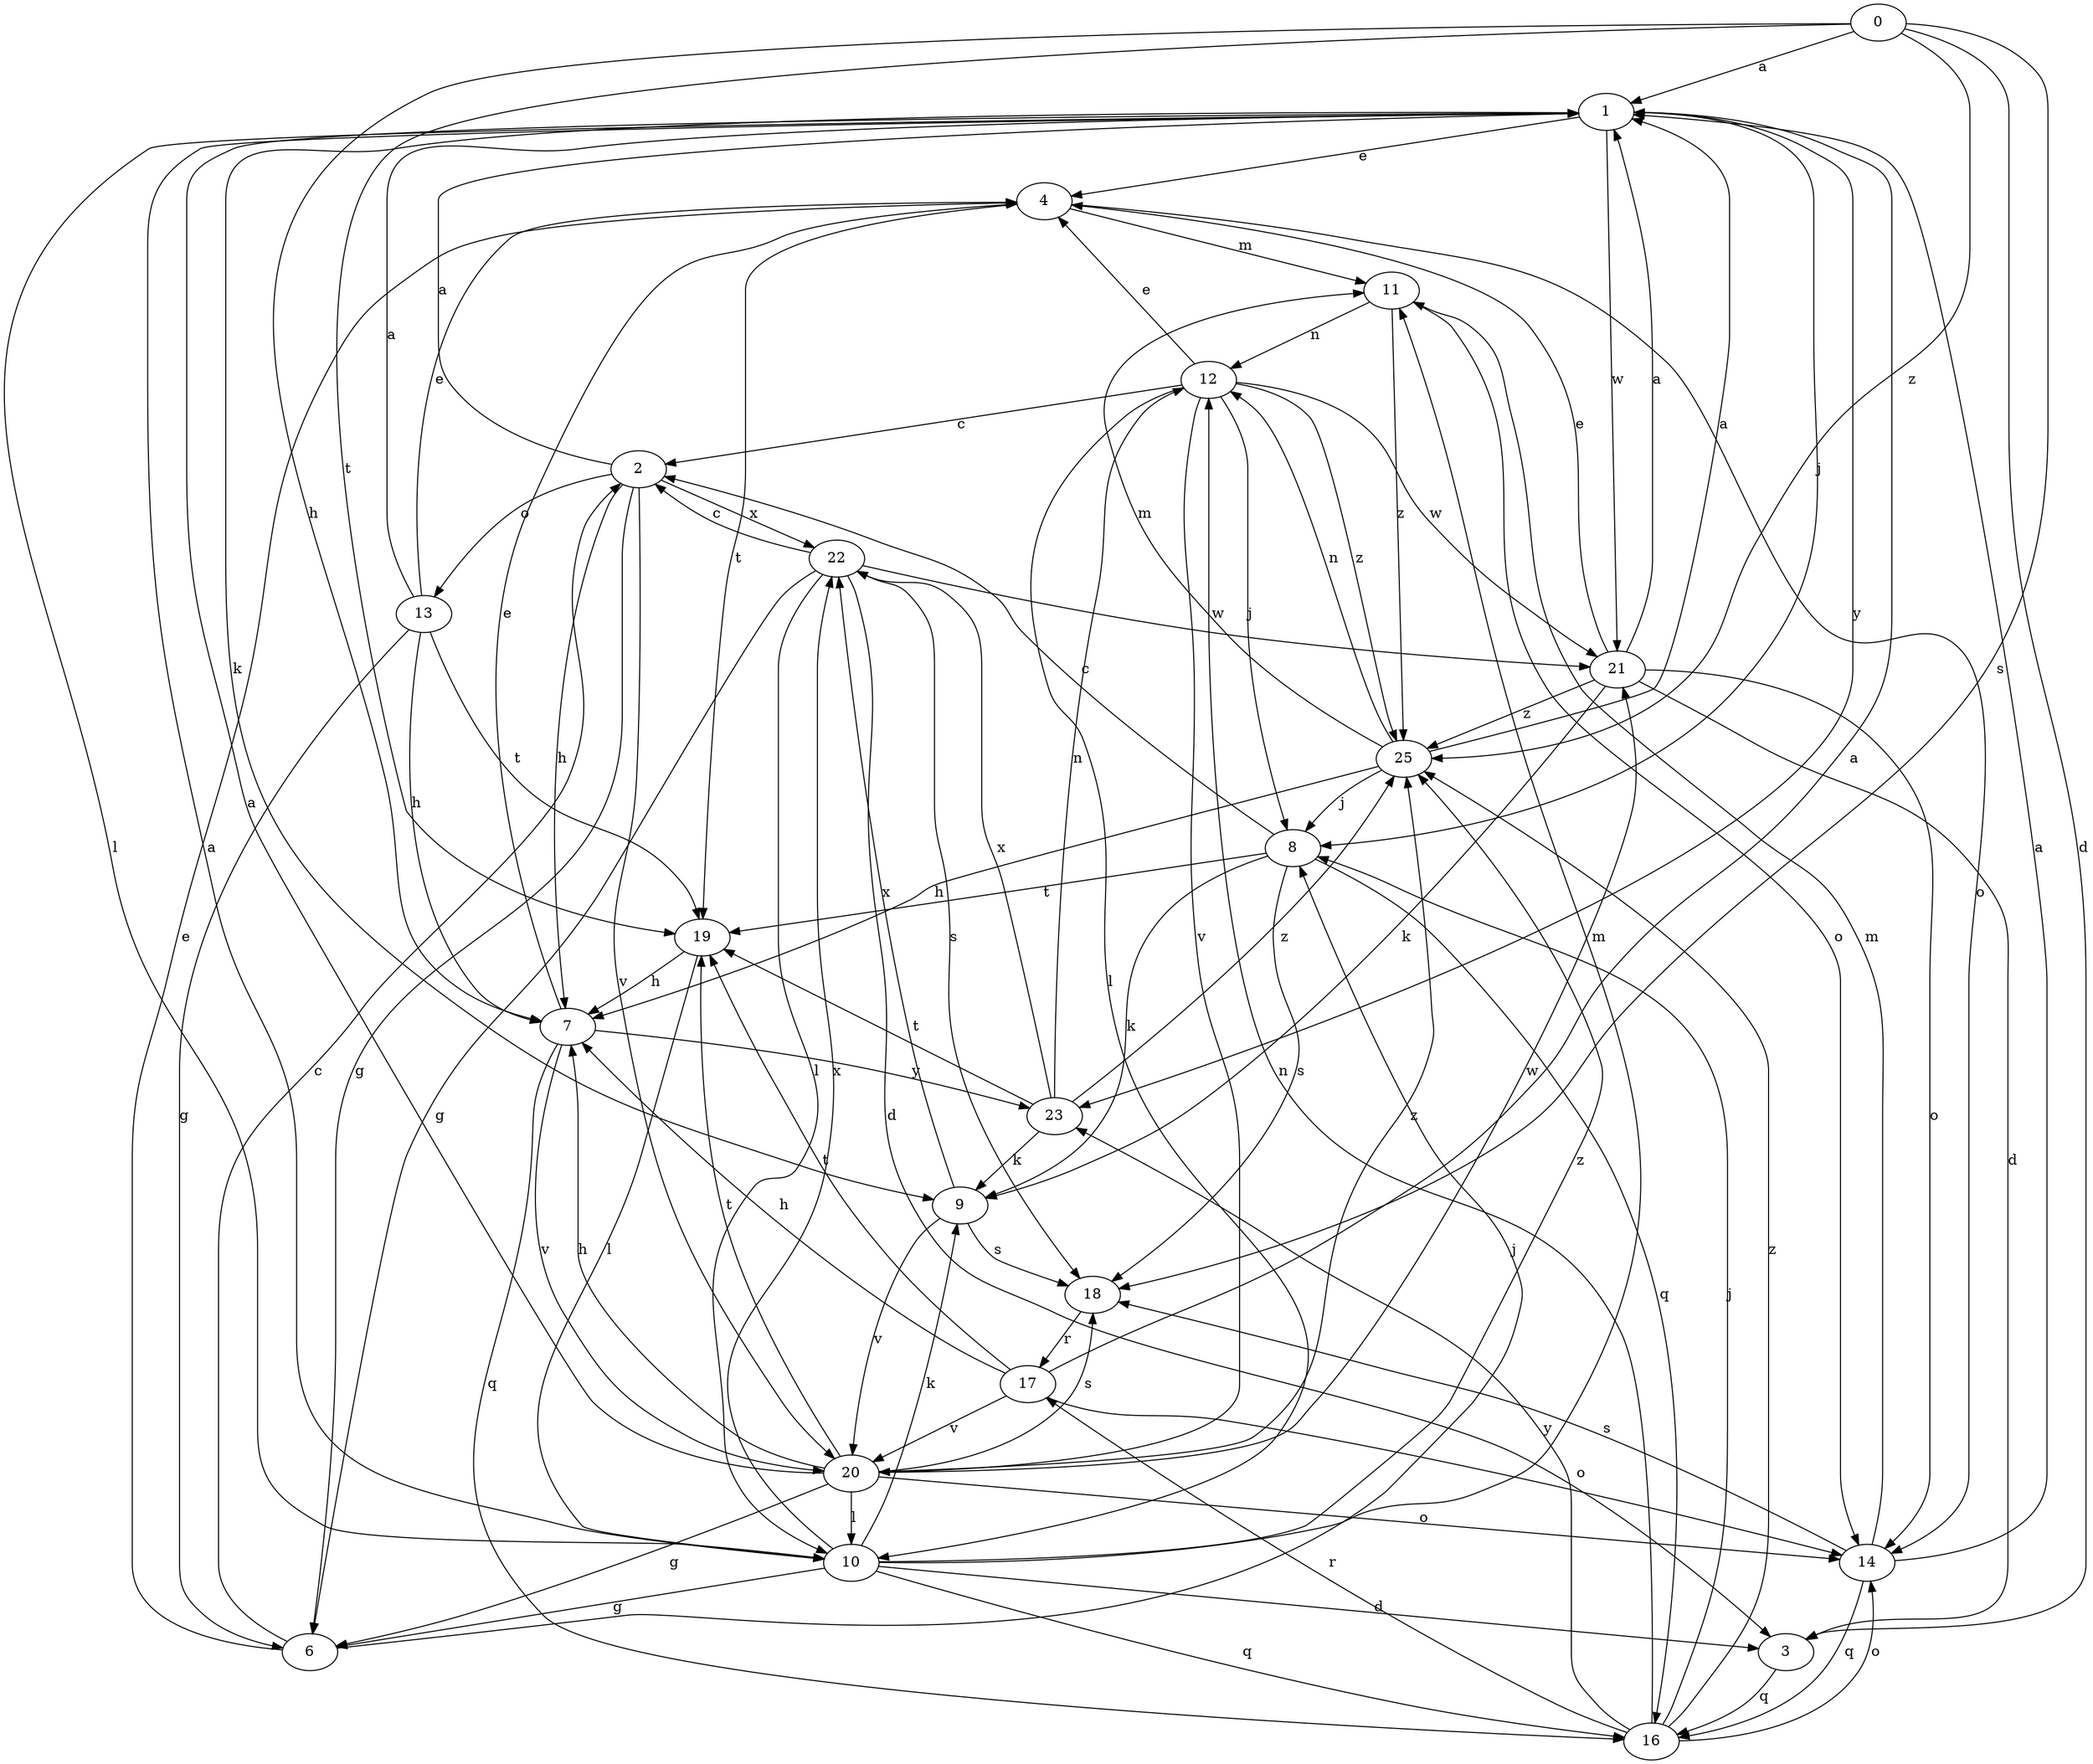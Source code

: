 strict digraph  {
0;
1;
2;
3;
4;
6;
7;
8;
9;
10;
11;
12;
13;
14;
16;
17;
18;
19;
20;
21;
22;
23;
25;
0 -> 1  [label=a];
0 -> 3  [label=d];
0 -> 7  [label=h];
0 -> 18  [label=s];
0 -> 19  [label=t];
0 -> 25  [label=z];
1 -> 4  [label=e];
1 -> 8  [label=j];
1 -> 9  [label=k];
1 -> 10  [label=l];
1 -> 21  [label=w];
1 -> 23  [label=y];
2 -> 1  [label=a];
2 -> 6  [label=g];
2 -> 7  [label=h];
2 -> 13  [label=o];
2 -> 20  [label=v];
2 -> 22  [label=x];
3 -> 16  [label=q];
4 -> 11  [label=m];
4 -> 14  [label=o];
4 -> 19  [label=t];
6 -> 2  [label=c];
6 -> 4  [label=e];
6 -> 8  [label=j];
7 -> 4  [label=e];
7 -> 16  [label=q];
7 -> 20  [label=v];
7 -> 23  [label=y];
8 -> 2  [label=c];
8 -> 9  [label=k];
8 -> 16  [label=q];
8 -> 18  [label=s];
8 -> 19  [label=t];
9 -> 18  [label=s];
9 -> 20  [label=v];
9 -> 22  [label=x];
10 -> 1  [label=a];
10 -> 3  [label=d];
10 -> 6  [label=g];
10 -> 9  [label=k];
10 -> 11  [label=m];
10 -> 16  [label=q];
10 -> 22  [label=x];
10 -> 25  [label=z];
11 -> 12  [label=n];
11 -> 14  [label=o];
11 -> 25  [label=z];
12 -> 2  [label=c];
12 -> 4  [label=e];
12 -> 8  [label=j];
12 -> 10  [label=l];
12 -> 20  [label=v];
12 -> 21  [label=w];
12 -> 25  [label=z];
13 -> 1  [label=a];
13 -> 4  [label=e];
13 -> 6  [label=g];
13 -> 7  [label=h];
13 -> 19  [label=t];
14 -> 1  [label=a];
14 -> 11  [label=m];
14 -> 16  [label=q];
14 -> 18  [label=s];
16 -> 8  [label=j];
16 -> 12  [label=n];
16 -> 14  [label=o];
16 -> 17  [label=r];
16 -> 23  [label=y];
16 -> 25  [label=z];
17 -> 1  [label=a];
17 -> 7  [label=h];
17 -> 14  [label=o];
17 -> 19  [label=t];
17 -> 20  [label=v];
18 -> 17  [label=r];
19 -> 7  [label=h];
19 -> 10  [label=l];
20 -> 1  [label=a];
20 -> 6  [label=g];
20 -> 7  [label=h];
20 -> 10  [label=l];
20 -> 14  [label=o];
20 -> 18  [label=s];
20 -> 19  [label=t];
20 -> 21  [label=w];
20 -> 25  [label=z];
21 -> 1  [label=a];
21 -> 3  [label=d];
21 -> 4  [label=e];
21 -> 9  [label=k];
21 -> 14  [label=o];
21 -> 25  [label=z];
22 -> 2  [label=c];
22 -> 3  [label=d];
22 -> 6  [label=g];
22 -> 10  [label=l];
22 -> 18  [label=s];
22 -> 21  [label=w];
23 -> 9  [label=k];
23 -> 12  [label=n];
23 -> 19  [label=t];
23 -> 22  [label=x];
23 -> 25  [label=z];
25 -> 1  [label=a];
25 -> 7  [label=h];
25 -> 8  [label=j];
25 -> 11  [label=m];
25 -> 12  [label=n];
}
